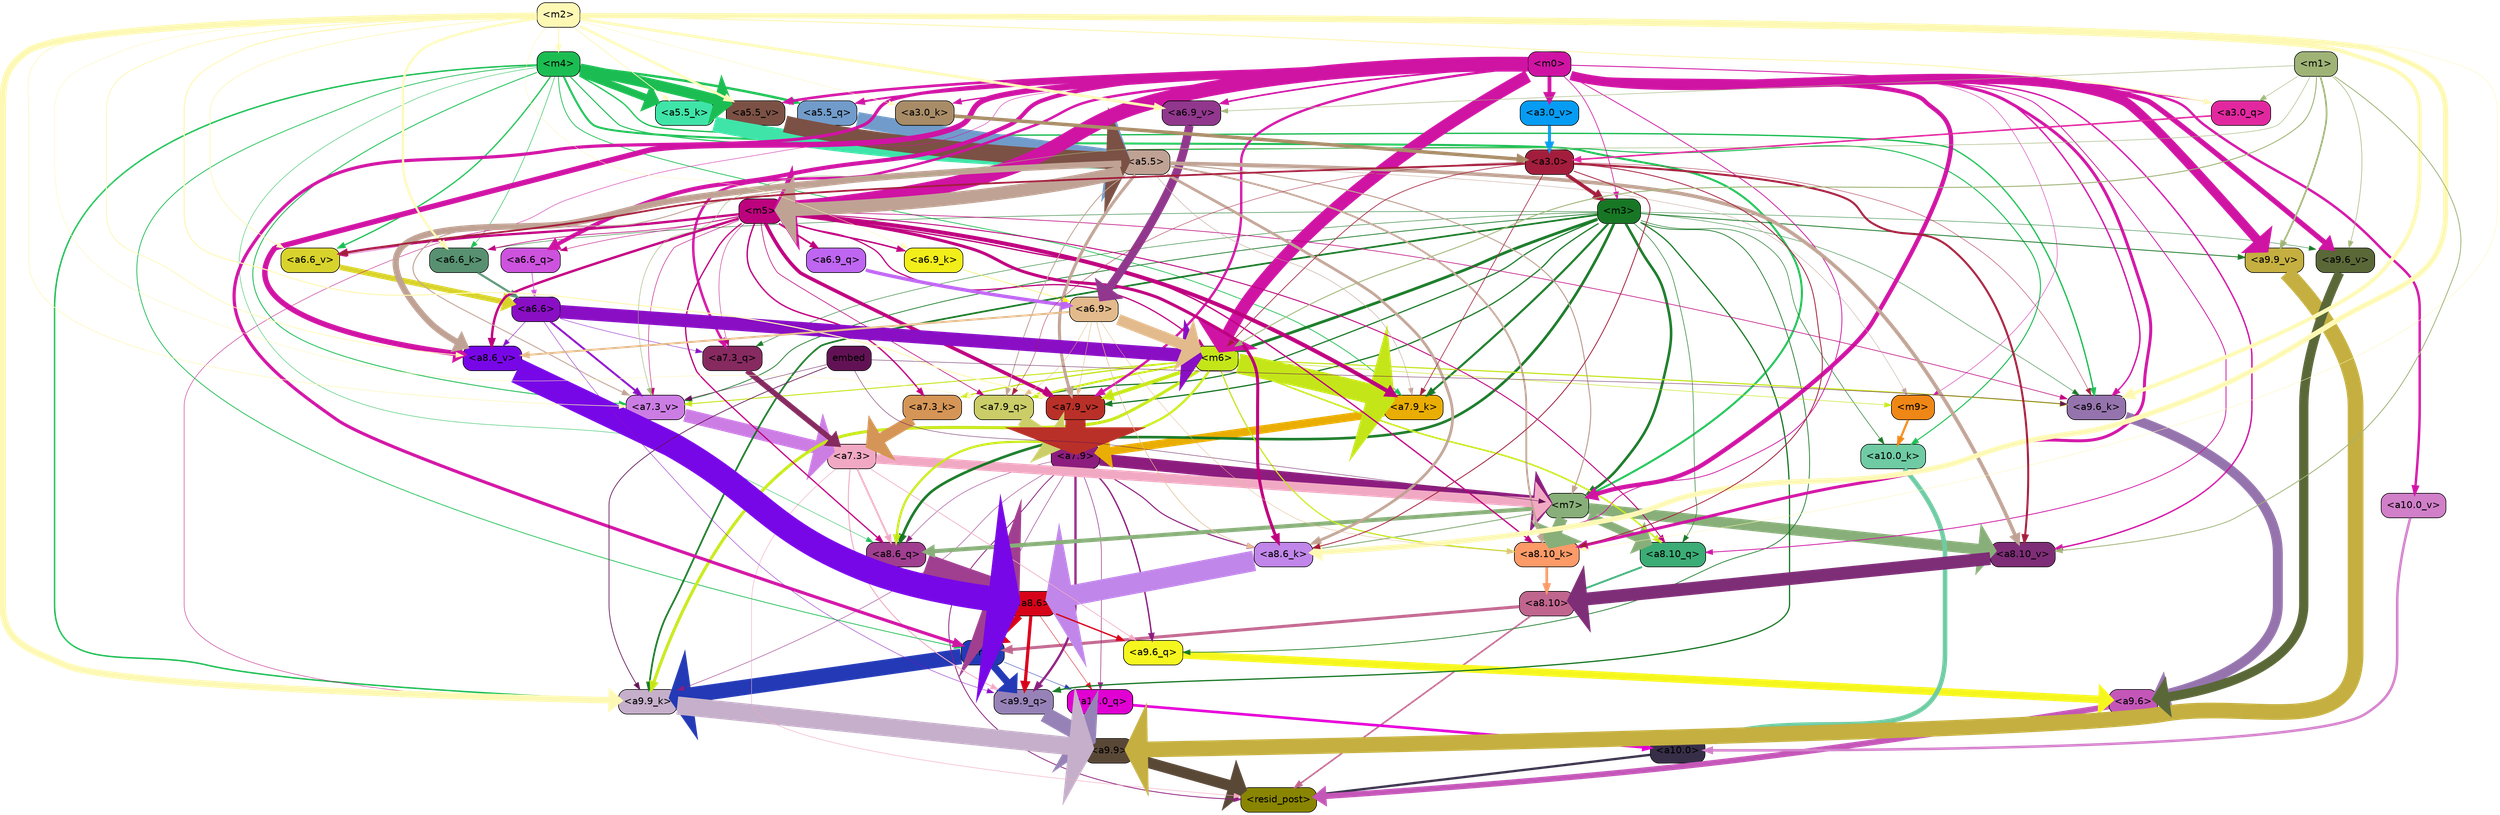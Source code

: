 strict digraph "" {
	graph [bgcolor=transparent,
		layout=dot,
		overlap=false,
		splines=true
	];
	"<a10.0>"	[color=black,
		fillcolor="#372f48",
		fontname=Helvetica,
		shape=box,
		style="filled, rounded"];
	"<resid_post>"	[color=black,
		fillcolor="#898500",
		fontname=Helvetica,
		shape=box,
		style="filled, rounded"];
	"<a10.0>" -> "<resid_post>"	[color="#372f48",
		penwidth=3.4253244400024414];
	"<a9.9>"	[color=black,
		fillcolor="#5a4837",
		fontname=Helvetica,
		shape=box,
		style="filled, rounded"];
	"<a9.9>" -> "<resid_post>"	[color="#5a4837",
		penwidth=16.05378818511963];
	"<a9.6>"	[color=black,
		fillcolor="#c456b8",
		fontname=Helvetica,
		shape=box,
		style="filled, rounded"];
	"<a9.6>" -> "<resid_post>"	[color="#c456b8",
		penwidth=8.33797836303711];
	"<a8.10>"	[color=black,
		fillcolor="#c0658e",
		fontname=Helvetica,
		shape=box,
		style="filled, rounded"];
	"<a8.10>" -> "<resid_post>"	[color="#c0658e",
		penwidth=2.3390636444091797];
	"<m8>"	[color=black,
		fillcolor="#2339b5",
		fontname=Helvetica,
		shape=box,
		style="filled, rounded"];
	"<a8.10>" -> "<m8>"	[color="#c0658e",
		penwidth=4.388927459716797];
	"<a7.9>"	[color=black,
		fillcolor="#8c1d7e",
		fontname=Helvetica,
		shape=box,
		style="filled, rounded"];
	"<a7.9>" -> "<resid_post>"	[color="#8c1d7e",
		penwidth=1.1926651000976562];
	"<a10.0_q>"	[color=black,
		fillcolor="#e001d2",
		fontname=Helvetica,
		shape=box,
		style="filled, rounded"];
	"<a7.9>" -> "<a10.0_q>"	[color="#8c1d7e",
		penwidth=0.7811813354492188];
	"<a7.9>" -> "<m8>"	[color="#8c1d7e",
		penwidth=0.6738662719726562];
	"<a9.9_q>"	[color=black,
		fillcolor="#9782b7",
		fontname=Helvetica,
		shape=box,
		style="filled, rounded"];
	"<a7.9>" -> "<a9.9_q>"	[color="#8c1d7e",
		penwidth=3.33896541595459];
	"<a9.6_q>"	[color=black,
		fillcolor="#f6f61f",
		fontname=Helvetica,
		shape=box,
		style="filled, rounded"];
	"<a7.9>" -> "<a9.6_q>"	[color="#8c1d7e",
		penwidth=2.0531044006347656];
	"<a9.9_k>"	[color=black,
		fillcolor="#c5afca",
		fontname=Helvetica,
		shape=box,
		style="filled, rounded"];
	"<a7.9>" -> "<a9.9_k>"	[color="#8c1d7e",
		penwidth=0.6];
	"<a8.6_q>"	[color=black,
		fillcolor="#a03e90",
		fontname=Helvetica,
		shape=box,
		style="filled, rounded"];
	"<a7.9>" -> "<a8.6_q>"	[color="#8c1d7e",
		penwidth=0.6];
	"<a8.6_k>"	[color=black,
		fillcolor="#c086e9",
		fontname=Helvetica,
		shape=box,
		style="filled, rounded"];
	"<a7.9>" -> "<a8.6_k>"	[color="#8c1d7e",
		penwidth=1.5751152038574219];
	"<m7>"	[color=black,
		fillcolor="#88af79",
		fontname=Helvetica,
		shape=box,
		style="filled, rounded"];
	"<a7.9>" -> "<m7>"	[color="#8c1d7e",
		penwidth=17.67833709716797];
	"<a7.3>"	[color=black,
		fillcolor="#f1a9c3",
		fontname=Helvetica,
		shape=box,
		style="filled, rounded"];
	"<a7.3>" -> "<resid_post>"	[color="#f1a9c3",
		penwidth=0.7339706420898438];
	"<a7.3>" -> "<a9.9_q>"	[color="#f1a9c3",
		penwidth=1.3609809875488281];
	"<a7.3>" -> "<a9.6_q>"	[color="#f1a9c3",
		penwidth=0.9587650299072266];
	"<a7.3>" -> "<a8.6_q>"	[color="#f1a9c3",
		penwidth=2.597522735595703];
	"<a7.3>" -> "<m7>"	[color="#f1a9c3",
		penwidth=13.925512313842773];
	"<a10.0_q>" -> "<a10.0>"	[color="#e001d2",
		penwidth=3.861766815185547];
	"<a10.0_k>"	[color=black,
		fillcolor="#6fcba3",
		fontname=Helvetica,
		shape=box,
		style="filled, rounded"];
	"<a10.0_k>" -> "<a10.0>"	[color="#6fcba3",
		penwidth=6.691814422607422];
	"<a10.0_v>"	[color=black,
		fillcolor="#d07fc8",
		fontname=Helvetica,
		shape=box,
		style="filled, rounded"];
	"<a10.0_v>" -> "<a10.0>"	[color="#d07fc8",
		penwidth=3.703948974609375];
	"<m8>" -> "<a10.0_q>"	[color="#2339b5",
		penwidth=0.6];
	"<m8>" -> "<a9.9_q>"	[color="#2339b5",
		penwidth=10.407995223999023];
	"<m8>" -> "<a9.9_k>"	[color="#2339b5",
		penwidth=22.67278480529785];
	"<a8.6>"	[color=black,
		fillcolor="#d70319",
		fontname=Helvetica,
		shape=box,
		style="filled, rounded"];
	"<a8.6>" -> "<a10.0_q>"	[color="#d70319",
		penwidth=0.6];
	"<a8.6>" -> "<m8>"	[color="#d70319",
		penwidth=9.616483688354492];
	"<a8.6>" -> "<a9.9_q>"	[color="#d70319",
		penwidth=4.681654930114746];
	"<a8.6>" -> "<a9.6_q>"	[color="#d70319",
		penwidth=2.0046749114990234];
	"<m9>"	[color=black,
		fillcolor="#ef8716",
		fontname=Helvetica,
		shape=box,
		style="filled, rounded"];
	"<m9>" -> "<a10.0_k>"	[color="#ef8716",
		penwidth=3.1536026000976562];
	"<m4>"	[color=black,
		fillcolor="#1bbd52",
		fontname=Helvetica,
		shape=box,
		style="filled, rounded"];
	"<m4>" -> "<a10.0_k>"	[color="#1bbd52",
		penwidth=1.4532089233398438];
	"<m4>" -> "<m8>"	[color="#1bbd52",
		penwidth=1.1121444702148438];
	"<m4>" -> "<a9.9_k>"	[color="#1bbd52",
		penwidth=2.1296005249023438];
	"<a9.6_k>"	[color=black,
		fillcolor="#9574ad",
		fontname=Helvetica,
		shape=box,
		style="filled, rounded"];
	"<m4>" -> "<a9.6_k>"	[color="#1bbd52",
		penwidth=1.93524169921875];
	"<m4>" -> "<a8.6_q>"	[color="#1bbd52",
		penwidth=0.6086311340332031];
	"<m4>" -> "<m7>"	[color="#1bbd52",
		penwidth=2.9153175354003906];
	"<a7.9_k>"	[color=black,
		fillcolor="#e9ad04",
		fontname=Helvetica,
		shape=box,
		style="filled, rounded"];
	"<m4>" -> "<a7.9_k>"	[color="#1bbd52",
		penwidth=1.0983266830444336];
	"<a7.3_v>"	[color=black,
		fillcolor="#cc7de4",
		fontname=Helvetica,
		shape=box,
		style="filled, rounded"];
	"<m4>" -> "<a7.3_v>"	[color="#1bbd52",
		penwidth=1.2746734619140625];
	"<a6.6_k>"	[color=black,
		fillcolor="#579171",
		fontname=Helvetica,
		shape=box,
		style="filled, rounded"];
	"<m4>" -> "<a6.6_k>"	[color="#1bbd52",
		penwidth=0.7470474243164062];
	"<a6.6_v>"	[color=black,
		fillcolor="#d8d32c",
		fontname=Helvetica,
		shape=box,
		style="filled, rounded"];
	"<m4>" -> "<a6.6_v>"	[color="#1bbd52",
		penwidth=1.873147964477539];
	"<a5.5_q>"	[color=black,
		fillcolor="#719bca",
		fontname=Helvetica,
		shape=box,
		style="filled, rounded"];
	"<m4>" -> "<a5.5_q>"	[color="#1bbd52",
		penwidth=3.6069361567497253];
	"<a5.5_k>"	[color=black,
		fillcolor="#3fe4a8",
		fontname=Helvetica,
		shape=box,
		style="filled, rounded"];
	"<m4>" -> "<a5.5_k>"	[color="#1bbd52",
		penwidth=10.824847996234894];
	"<a5.5_v>"	[color=black,
		fillcolor="#7c5145",
		fontname=Helvetica,
		shape=box,
		style="filled, rounded"];
	"<m4>" -> "<a5.5_v>"	[color="#1bbd52",
		penwidth=15.7442626953125];
	"<m3>"	[color=black,
		fillcolor="#177725",
		fontname=Helvetica,
		shape=box,
		style="filled, rounded"];
	"<m3>" -> "<a10.0_k>"	[color="#177725",
		penwidth=0.8012542724609375];
	"<m6>"	[color=black,
		fillcolor="#c4e618",
		fontname=Helvetica,
		shape=box,
		style="filled, rounded"];
	"<m3>" -> "<m6>"	[color="#177725",
		penwidth=4.0873308181762695];
	"<m3>" -> "<a9.9_q>"	[color="#177725",
		penwidth=1.8098411560058594];
	"<m3>" -> "<a9.6_q>"	[color="#177725",
		penwidth=1.0731983184814453];
	"<m3>" -> "<a9.9_k>"	[color="#177725",
		penwidth=2.538074493408203];
	"<m3>" -> "<a9.6_k>"	[color="#177725",
		penwidth=0.6];
	"<a9.9_v>"	[color=black,
		fillcolor="#c4af40",
		fontname=Helvetica,
		shape=box,
		style="filled, rounded"];
	"<m3>" -> "<a9.9_v>"	[color="#177725",
		penwidth=1.1908531188964844];
	"<a9.6_v>"	[color=black,
		fillcolor="#5a6838",
		fontname=Helvetica,
		shape=box,
		style="filled, rounded"];
	"<m3>" -> "<a9.6_v>"	[color="#177725",
		penwidth=0.6];
	"<a8.10_q>"	[color=black,
		fillcolor="#3cac76",
		fontname=Helvetica,
		shape=box,
		style="filled, rounded"];
	"<m3>" -> "<a8.10_q>"	[color="#177725",
		penwidth=0.7969093322753906];
	"<m3>" -> "<a8.6_q>"	[color="#177725",
		penwidth=3.8069801330566406];
	"<m3>" -> "<m7>"	[color="#177725",
		penwidth=3.7463531494140625];
	"<a7.9_q>"	[color=black,
		fillcolor="#cbcd68",
		fontname=Helvetica,
		shape=box,
		style="filled, rounded"];
	"<m3>" -> "<a7.9_q>"	[color="#177725",
		penwidth=1.7077007293701172];
	"<a7.3_q>"	[color=black,
		fillcolor="#862a60",
		fontname=Helvetica,
		shape=box,
		style="filled, rounded"];
	"<m3>" -> "<a7.3_q>"	[color="#177725",
		penwidth=0.6810226440429688];
	"<m3>" -> "<a7.9_k>"	[color="#177725",
		penwidth=3.0535898208618164];
	"<a7.9_v>"	[color=black,
		fillcolor="#b93028",
		fontname=Helvetica,
		shape=box,
		style="filled, rounded"];
	"<m3>" -> "<a7.9_v>"	[color="#177725",
		penwidth=1.8027725219726562];
	"<m3>" -> "<a7.3_v>"	[color="#177725",
		penwidth=1.0946578979492188];
	"<m3>" -> "<a6.6_k>"	[color="#177725",
		penwidth=0.6740627288818359];
	"<m0>"	[color=black,
		fillcolor="#cf13a3",
		fontname=Helvetica,
		shape=box,
		style="filled, rounded"];
	"<m0>" -> "<a10.0_v>"	[color="#cf13a3",
		penwidth=3.520832061767578];
	"<m0>" -> "<m8>"	[color="#cf13a3",
		penwidth=4.624839782714844];
	"<m0>" -> "<m9>"	[color="#cf13a3",
		penwidth=0.6];
	"<m0>" -> "<m3>"	[color="#cf13a3",
		penwidth=0.9854207634925842];
	"<m0>" -> "<m6>"	[color="#cf13a3",
		penwidth=18.578011751174927];
	"<m0>" -> "<a9.6_k>"	[color="#cf13a3",
		penwidth=2.0742149353027344];
	"<m0>" -> "<a9.9_v>"	[color="#cf13a3",
		penwidth=13.6649169921875];
	"<m0>" -> "<a9.6_v>"	[color="#cf13a3",
		penwidth=7.575786590576172];
	"<m5>"	[color=black,
		fillcolor="#bc027d",
		fontname=Helvetica,
		shape=box,
		style="filled, rounded"];
	"<m0>" -> "<m5>"	[color="#cf13a3",
		penwidth=21.776307940483093];
	"<m0>" -> "<a8.10_q>"	[color="#cf13a3",
		penwidth=1.1731605529785156];
	"<a8.10_k>"	[color=black,
		fillcolor="#fc9a68",
		fontname=Helvetica,
		shape=box,
		style="filled, rounded"];
	"<m0>" -> "<a8.10_k>"	[color="#cf13a3",
		penwidth=4.350425720214844];
	"<m0>" -> "<a8.6_k>"	[color="#cf13a3",
		penwidth=1.1486854553222656];
	"<a8.10_v>"	[color=black,
		fillcolor="#7e2d77",
		fontname=Helvetica,
		shape=box,
		style="filled, rounded"];
	"<m0>" -> "<a8.10_v>"	[color="#cf13a3",
		penwidth=2.0526657104492188];
	"<a8.6_v>"	[color=black,
		fillcolor="#7807e7",
		fontname=Helvetica,
		shape=box,
		style="filled, rounded"];
	"<m0>" -> "<a8.6_v>"	[color="#cf13a3",
		penwidth=7.951751708984375];
	"<m0>" -> "<m7>"	[color="#cf13a3",
		penwidth=6.283721923828125];
	"<m0>" -> "<a7.3_q>"	[color="#cf13a3",
		penwidth=3.6216583251953125];
	"<m0>" -> "<a7.9_v>"	[color="#cf13a3",
		penwidth=3.447589874267578];
	"<a6.6_q>"	[color=black,
		fillcolor="#cd52de",
		fontname=Helvetica,
		shape=box,
		style="filled, rounded"];
	"<m0>" -> "<a6.6_q>"	[color="#cf13a3",
		penwidth=5.959924697875977];
	"<a6.9_v>"	[color=black,
		fillcolor="#91378d",
		fontname=Helvetica,
		shape=box,
		style="filled, rounded"];
	"<m0>" -> "<a6.9_v>"	[color="#cf13a3",
		penwidth=2.383556365966797];
	"<m0>" -> "<a6.6_v>"	[color="#cf13a3",
		penwidth=0.6];
	"<m0>" -> "<a5.5_q>"	[color="#cf13a3",
		penwidth=2.9749149084091187];
	"<m0>" -> "<a5.5_v>"	[color="#cf13a3",
		penwidth=3.8549962043762207];
	"<a3.0_q>"	[color=black,
		fillcolor="#e2289f",
		fontname=Helvetica,
		shape=box,
		style="filled, rounded"];
	"<m0>" -> "<a3.0_q>"	[color="#cf13a3",
		penwidth=1.281666874885559];
	"<a3.0_k>"	[color=black,
		fillcolor="#a88c67",
		fontname=Helvetica,
		shape=box,
		style="filled, rounded"];
	"<m0>" -> "<a3.0_k>"	[color="#cf13a3",
		penwidth=1.9723224639892578];
	"<a3.0_v>"	[color=black,
		fillcolor="#069cf3",
		fontname=Helvetica,
		shape=box,
		style="filled, rounded"];
	"<m0>" -> "<a3.0_v>"	[color="#cf13a3",
		penwidth=5.552117370069027];
	"<m6>" -> "<m9>"	[color="#c4e618",
		penwidth=0.7276992797851562];
	"<m6>" -> "<a9.9_k>"	[color="#c4e618",
		penwidth=4.405937194824219];
	"<m6>" -> "<a9.6_k>"	[color="#c4e618",
		penwidth=1.6540985107421875];
	"<m6>" -> "<a8.10_q>"	[color="#c4e618",
		penwidth=2.2618331909179688];
	"<m6>" -> "<a8.6_q>"	[color="#c4e618",
		penwidth=3.241657257080078];
	"<m6>" -> "<a8.10_k>"	[color="#c4e618",
		penwidth=1.733642578125];
	"<m6>" -> "<a7.9_q>"	[color="#c4e618",
		penwidth=2.9651412963867188];
	"<m6>" -> "<a7.9_k>"	[color="#c4e618",
		penwidth=29.52049446105957];
	"<a7.3_k>"	[color=black,
		fillcolor="#d59556",
		fontname=Helvetica,
		shape=box,
		style="filled, rounded"];
	"<m6>" -> "<a7.3_k>"	[color="#c4e618",
		penwidth=1.8433246612548828];
	"<m6>" -> "<a7.9_v>"	[color="#c4e618",
		penwidth=5.381137847900391];
	"<m6>" -> "<a7.3_v>"	[color="#c4e618",
		penwidth=1.3778877258300781];
	"<a5.5>"	[color=black,
		fillcolor="#bfa294",
		fontname=Helvetica,
		shape=box,
		style="filled, rounded"];
	"<a5.5>" -> "<m9>"	[color="#bfa294",
		penwidth=0.6];
	"<a5.5>" -> "<m5>"	[color="#bfa294",
		penwidth=19.247835159301758];
	"<a5.5>" -> "<a8.10_k>"	[color="#bfa294",
		penwidth=2.6749038696289062];
	"<a5.5>" -> "<a8.6_k>"	[color="#bfa294",
		penwidth=3.9810218811035156];
	"<a5.5>" -> "<a8.10_v>"	[color="#bfa294",
		penwidth=5.2978057861328125];
	"<a5.5>" -> "<a8.6_v>"	[color="#bfa294",
		penwidth=9.177913665771484];
	"<a5.5>" -> "<m7>"	[color="#bfa294",
		penwidth=1.5525360107421875];
	"<a5.5>" -> "<a7.9_q>"	[color="#bfa294",
		penwidth=1.22930908203125];
	"<a5.5>" -> "<a7.9_k>"	[color="#bfa294",
		penwidth=0.6708955764770508];
	"<a5.5>" -> "<a7.9_v>"	[color="#bfa294",
		penwidth=4.432796478271484];
	"<a5.5>" -> "<a7.3_v>"	[color="#bfa294",
		penwidth=1.4417800903320312];
	"<a9.9_q>" -> "<a9.9>"	[color="#9782b7",
		penwidth=23.20368194580078];
	"<a9.6_q>" -> "<a9.6>"	[color="#f6f61f",
		penwidth=11.181507110595703];
	"<a9.9_k>" -> "<a9.9>"	[color="#c5afca",
		penwidth=26.641464233398438];
	"<a9.6_k>" -> "<a9.6>"	[color="#9574ad",
		penwidth=14.532459259033203];
	"<a9.9_v>" -> "<a9.9>"	[color="#c4af40",
		penwidth=23.02225112915039];
	"<a9.6_v>" -> "<a9.6>"	[color="#5a6838",
		penwidth=13.634431838989258];
	"<a6.6>"	[color=black,
		fillcolor="#890ec4",
		fontname=Helvetica,
		shape=box,
		style="filled, rounded"];
	"<a6.6>" -> "<m6>"	[color="#890ec4",
		penwidth=19.58005142211914];
	"<a6.6>" -> "<a9.9_q>"	[color="#890ec4",
		penwidth=0.6];
	"<a6.6>" -> "<a8.6_v>"	[color="#890ec4",
		penwidth=0.6731643676757812];
	"<a6.6>" -> "<a7.3_q>"	[color="#890ec4",
		penwidth=0.6];
	"<a6.6>" -> "<a7.3_v>"	[color="#890ec4",
		penwidth=2.8381996154785156];
	"<m5>" -> "<m6>"	[color="#bc027d",
		penwidth=1.7808427810668945];
	"<m5>" -> "<a9.9_k>"	[color="#bc027d",
		penwidth=0.6];
	"<m5>" -> "<a9.6_k>"	[color="#bc027d",
		penwidth=0.9087238311767578];
	"<m5>" -> "<a8.10_q>"	[color="#bc027d",
		penwidth=1.3886604309082031];
	"<m5>" -> "<a8.6_q>"	[color="#bc027d",
		penwidth=1.8975334167480469];
	"<m5>" -> "<a8.10_k>"	[color="#bc027d",
		penwidth=1.9560012817382812];
	"<m5>" -> "<a8.6_k>"	[color="#bc027d",
		penwidth=4.4348602294921875];
	"<m5>" -> "<a8.6_v>"	[color="#bc027d",
		penwidth=3.547332763671875];
	"<m5>" -> "<a7.9_q>"	[color="#bc027d",
		penwidth=0.9239292144775391];
	"<m5>" -> "<a7.3_q>"	[color="#bc027d",
		penwidth=0.6050910949707031];
	"<m5>" -> "<a7.9_k>"	[color="#bc027d",
		penwidth=5.895898818969727];
	"<m5>" -> "<a7.3_k>"	[color="#bc027d",
		penwidth=2.047999382019043];
	"<m5>" -> "<a7.9_v>"	[color="#bc027d",
		penwidth=5.163473129272461];
	"<m5>" -> "<a7.3_v>"	[color="#bc027d",
		penwidth=0.7120857238769531];
	"<a6.9_q>"	[color=black,
		fillcolor="#be65f1",
		fontname=Helvetica,
		shape=box,
		style="filled, rounded"];
	"<m5>" -> "<a6.9_q>"	[color="#bc027d",
		penwidth=2.6011505126953125];
	"<m5>" -> "<a6.6_q>"	[color="#bc027d",
		penwidth=0.6670303344726562];
	"<a6.9_k>"	[color=black,
		fillcolor="#f2ee1a",
		fontname=Helvetica,
		shape=box,
		style="filled, rounded"];
	"<m5>" -> "<a6.9_k>"	[color="#bc027d",
		penwidth=2.202533721923828];
	"<m5>" -> "<a6.6_k>"	[color="#bc027d",
		penwidth=1.00042724609375];
	"<m5>" -> "<a6.6_v>"	[color="#bc027d",
		penwidth=3.4290390014648438];
	"<m2>"	[color=black,
		fillcolor="#fef8b5",
		fontname=Helvetica,
		shape=box,
		style="filled, rounded"];
	"<m2>" -> "<m4>"	[color="#fef8b5",
		penwidth=1.4602203071117401];
	"<m2>" -> "<a9.9_k>"	[color="#fef8b5",
		penwidth=9.546476364135742];
	"<m2>" -> "<a9.6_k>"	[color="#fef8b5",
		penwidth=5.765581130981445];
	"<m2>" -> "<a8.10_k>"	[color="#fef8b5",
		penwidth=0.6];
	"<m2>" -> "<a8.6_k>"	[color="#fef8b5",
		penwidth=7.5130767822265625];
	"<m2>" -> "<a8.6_v>"	[color="#fef8b5",
		penwidth=1.1399917602539062];
	"<m2>" -> "<a7.9_q>"	[color="#fef8b5",
		penwidth=0.6];
	"<m2>" -> "<a7.9_v>"	[color="#fef8b5",
		penwidth=1.5795440673828125];
	"<m2>" -> "<a7.3_v>"	[color="#fef8b5",
		penwidth=0.8394660949707031];
	"<m2>" -> "<a6.9_k>"	[color="#fef8b5",
		penwidth=0.6];
	"<m2>" -> "<a6.6_k>"	[color="#fef8b5",
		penwidth=3.2944984436035156];
	"<m2>" -> "<a6.9_v>"	[color="#fef8b5",
		penwidth=3.973684310913086];
	"<m2>" -> "<a6.6_v>"	[color="#fef8b5",
		penwidth=0.9880199432373047];
	"<m2>" -> "<a5.5_k>"	[color="#fef8b5",
		penwidth=1.0944238007068634];
	"<m2>" -> "<a5.5_v>"	[color="#fef8b5",
		penwidth=3.6759214401245117];
	"<m2>" -> "<a3.0_q>"	[color="#fef8b5",
		penwidth=1.4896862506866455];
	"<m2>" -> "<a3.0_k>"	[color="#fef8b5",
		penwidth=0.6];
	embed	[color=black,
		fillcolor="#621254",
		fontname=Helvetica,
		shape=box,
		style="filled, rounded"];
	embed -> "<a9.9_k>"	[color="#621254",
		penwidth=1.044057846069336];
	embed -> "<a9.6_k>"	[color="#621254",
		penwidth=0.6];
	embed -> "<m7>"	[color="#621254",
		penwidth=0.6];
	embed -> "<a7.3_v>"	[color="#621254",
		penwidth=0.6];
	"<a3.0>"	[color=black,
		fillcolor="#a31d3c",
		fontname=Helvetica,
		shape=box,
		style="filled, rounded"];
	"<a3.0>" -> "<m3>"	[color="#a31d3c",
		penwidth=5.168092966079712];
	"<a3.0>" -> "<m6>"	[color="#a31d3c",
		penwidth=0.9893608093261719];
	"<a3.0>" -> "<a9.6_k>"	[color="#a31d3c",
		penwidth=0.6];
	"<a3.0>" -> "<a8.10_k>"	[color="#a31d3c",
		penwidth=1.2375259399414062];
	"<a3.0>" -> "<a8.6_k>"	[color="#a31d3c",
		penwidth=1.2278594970703125];
	"<a3.0>" -> "<a8.10_v>"	[color="#a31d3c",
		penwidth=2.9724464416503906];
	"<a3.0>" -> "<a7.9_q>"	[color="#a31d3c",
		penwidth=0.6];
	"<a3.0>" -> "<a7.9_k>"	[color="#a31d3c",
		penwidth=0.9558658599853516];
	"<a3.0>" -> "<a6.6_v>"	[color="#a31d3c",
		penwidth=2.5804481506347656];
	"<m1>"	[color=black,
		fillcolor="#9eb375",
		fontname=Helvetica,
		shape=box,
		style="filled, rounded"];
	"<m1>" -> "<m6>"	[color="#9eb375",
		penwidth=1.3794612884521484];
	"<m1>" -> "<a9.9_v>"	[color="#9eb375",
		penwidth=2.484710693359375];
	"<m1>" -> "<a9.6_v>"	[color="#9eb375",
		penwidth=0.8296928405761719];
	"<m1>" -> "<a8.10_v>"	[color="#9eb375",
		penwidth=1.2231903076171875];
	"<m1>" -> "<a7.3_v>"	[color="#9eb375",
		penwidth=0.7203178405761719];
	"<m1>" -> "<a6.9_v>"	[color="#9eb375",
		penwidth=0.7137031555175781];
	"<m1>" -> "<a3.0_q>"	[color="#9eb375",
		penwidth=0.6415083408355713];
	"<a8.10_q>" -> "<a8.10>"	[color="#3cac76",
		penwidth=2.6974411010742188];
	"<a8.6_q>" -> "<a8.6>"	[color="#a03e90",
		penwidth=34.91962909698486];
	"<a8.10_k>" -> "<a8.10>"	[color="#fc9a68",
		penwidth=3.9815139770507812];
	"<a8.6_k>" -> "<a8.6>"	[color="#c086e9",
		penwidth=30.12779998779297];
	"<a8.10_v>" -> "<a8.10>"	[color="#7e2d77",
		penwidth=18.80433464050293];
	"<a8.6_v>" -> "<a8.6>"	[color="#7807e7",
		penwidth=37.04597568511963];
	"<m7>" -> "<a8.10_q>"	[color="#88af79",
		penwidth=12.189899444580078];
	"<m7>" -> "<a8.6_q>"	[color="#88af79",
		penwidth=5.949329376220703];
	"<m7>" -> "<a8.10_k>"	[color="#88af79",
		penwidth=16.634174346923828];
	"<m7>" -> "<a8.6_k>"	[color="#88af79",
		penwidth=1.4160232543945312];
	"<m7>" -> "<a8.10_v>"	[color="#88af79",
		penwidth=15.893604278564453];
	"<a6.9>"	[color=black,
		fillcolor="#e2ba8b",
		fontname=Helvetica,
		shape=box,
		style="filled, rounded"];
	"<a6.9>" -> "<m6>"	[color="#e2ba8b",
		penwidth=16.39166831970215];
	"<a6.9>" -> "<a8.10_k>"	[color="#e2ba8b",
		penwidth=0.6];
	"<a6.9>" -> "<a8.6_k>"	[color="#e2ba8b",
		penwidth=0.8667373657226562];
	"<a6.9>" -> "<a8.6_v>"	[color="#e2ba8b",
		penwidth=2.8011817932128906];
	"<a6.9>" -> "<a7.9_q>"	[color="#e2ba8b",
		penwidth=0.6];
	"<a6.9>" -> "<a7.9_v>"	[color="#e2ba8b",
		penwidth=0.6784553527832031];
	"<a7.9_q>" -> "<a7.9>"	[color="#cbcd68",
		penwidth=17.651885986328125];
	"<a7.3_q>" -> "<a7.3>"	[color="#862a60",
		penwidth=7.866306304931641];
	"<a7.9_k>" -> "<a7.9>"	[color="#e9ad04",
		penwidth=12.17039680480957];
	"<a7.3_k>" -> "<a7.3>"	[color="#d59556",
		penwidth=16.016246795654297];
	"<a7.9_v>" -> "<a7.9>"	[color="#b93028",
		penwidth=29.394658088684082];
	"<a7.3_v>" -> "<a7.3>"	[color="#cc7de4",
		penwidth=19.01776695251465];
	"<a6.9_q>" -> "<a6.9>"	[color="#be65f1",
		penwidth=5.041379928588867];
	"<a6.6_q>" -> "<a6.6>"	[color="#cd52de",
		penwidth=1.0210704803466797];
	"<a6.9_k>" -> "<a6.9>"	[color="#f2ee1a",
		penwidth=0.6];
	"<a6.6_k>" -> "<a6.6>"	[color="#579171",
		penwidth=3.0834922790527344];
	"<a6.9_v>" -> "<a6.9>"	[color="#91378d",
		penwidth=12.179949760437012];
	"<a6.6_v>" -> "<a6.6>"	[color="#d8d32c",
		penwidth=8.061713218688965];
	"<a5.5_q>" -> "<a5.5>"	[color="#719bca",
		penwidth=22.712479948997498];
	"<a5.5_k>" -> "<a5.5>"	[color="#3fe4a8",
		penwidth=22.36222541332245];
	"<a5.5_v>" -> "<a5.5>"	[color="#7c5145",
		penwidth=24.821291208267212];
	"<a3.0_q>" -> "<a3.0>"	[color="#e2289f",
		penwidth=2.2337501645088196];
	"<a3.0_k>" -> "<a3.0>"	[color="#a88c67",
		penwidth=5.064743101596832];
	"<a3.0_v>" -> "<a3.0>"	[color="#069cf3",
		penwidth=4.36527544260025];
}
